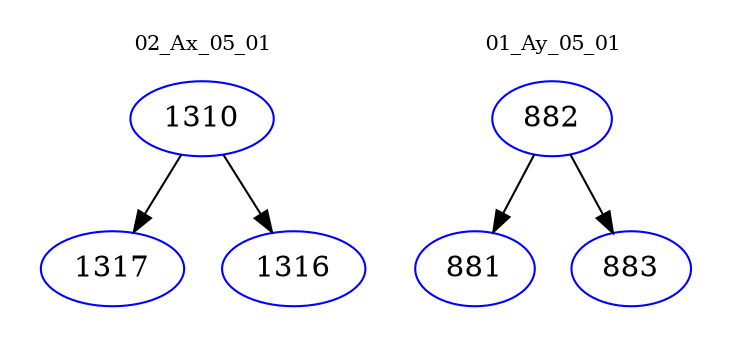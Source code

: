 digraph{
subgraph cluster_0 {
color = white
label = "02_Ax_05_01";
fontsize=10;
T0_1310 [label="1310", color="blue"]
T0_1310 -> T0_1317 [color="black"]
T0_1317 [label="1317", color="blue"]
T0_1310 -> T0_1316 [color="black"]
T0_1316 [label="1316", color="blue"]
}
subgraph cluster_1 {
color = white
label = "01_Ay_05_01";
fontsize=10;
T1_882 [label="882", color="blue"]
T1_882 -> T1_881 [color="black"]
T1_881 [label="881", color="blue"]
T1_882 -> T1_883 [color="black"]
T1_883 [label="883", color="blue"]
}
}
